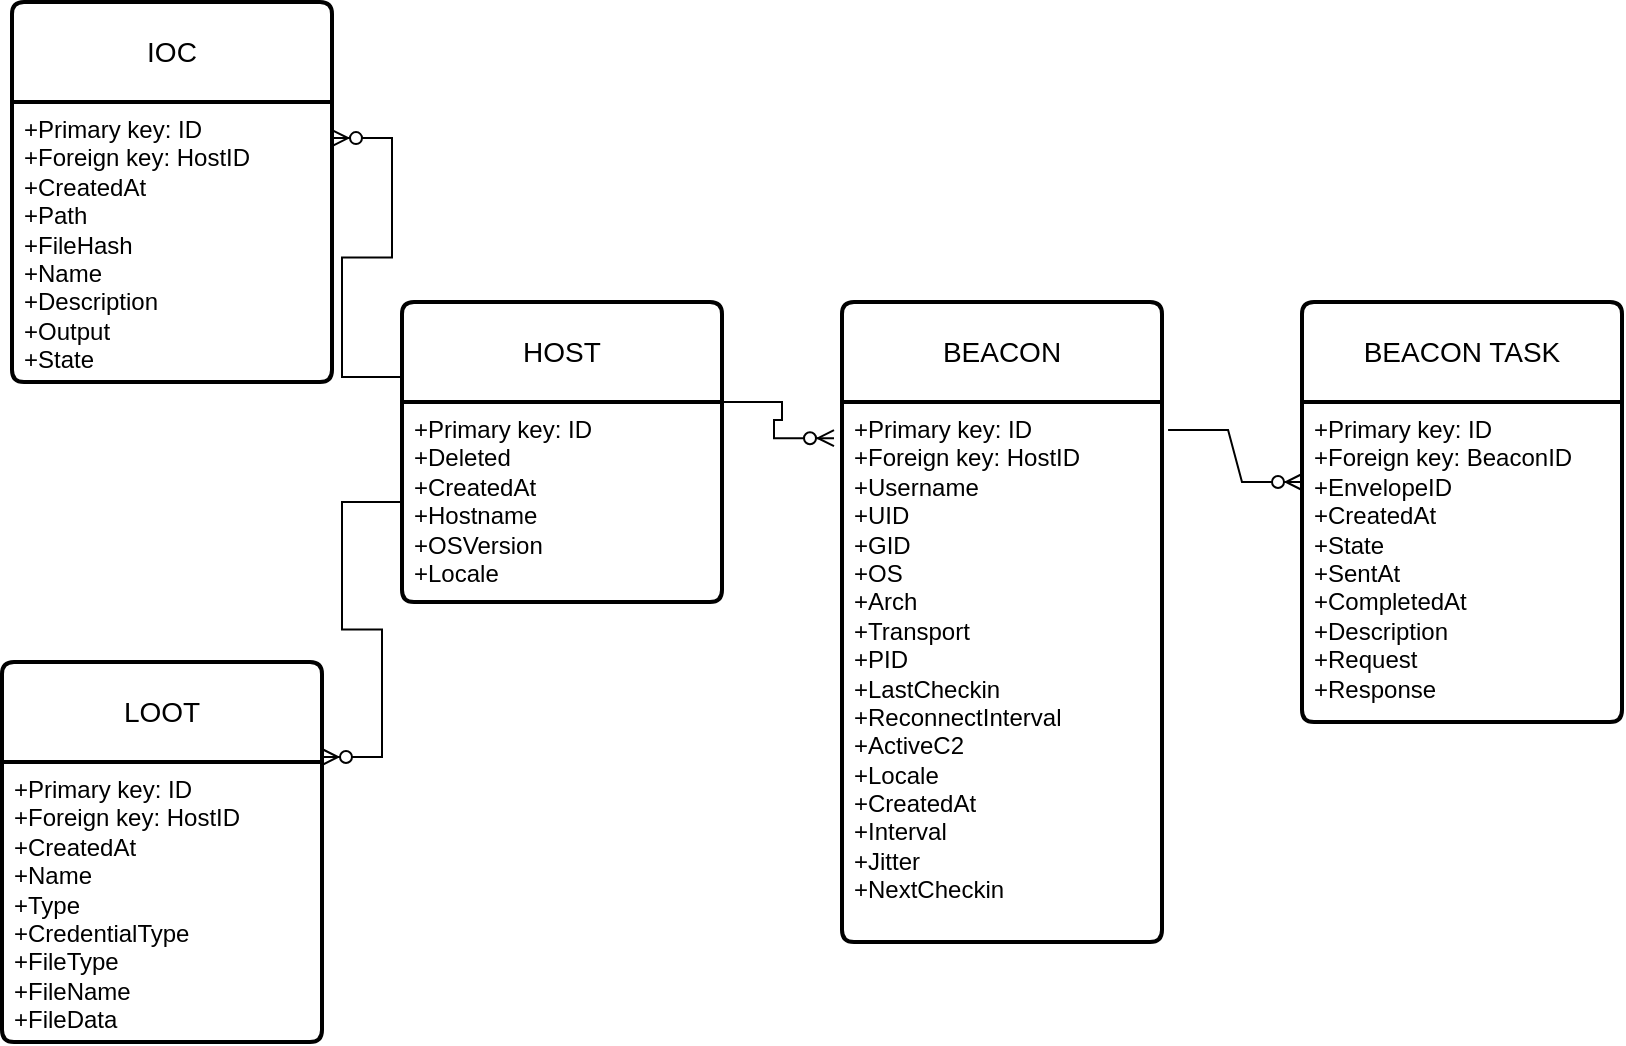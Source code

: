 <mxfile version="21.3.7" type="github">
  <diagram id="SJFAG4SczEoxknI5P3zI" name="DB relations">
    <mxGraphModel dx="1674" dy="766" grid="1" gridSize="10" guides="1" tooltips="1" connect="1" arrows="1" fold="1" page="1" pageScale="1" pageWidth="850" pageHeight="1100" math="0" shadow="0">
      <root>
        <mxCell id="0" />
        <mxCell id="1" parent="0" />
        <mxCell id="Svj4ogsYsY_IG6W5vvBa-7" value="" style="edgeStyle=entityRelationEdgeStyle;fontSize=12;html=1;endArrow=ERzeroToMany;endFill=1;rounded=0;exitX=1.019;exitY=0.052;exitDx=0;exitDy=0;entryX=0;entryY=0.25;entryDx=0;entryDy=0;exitPerimeter=0;" parent="1" source="NVAH7DP_aXur_OBvcybt-3" target="NVAH7DP_aXur_OBvcybt-5" edge="1">
          <mxGeometry width="100" height="100" relative="1" as="geometry">
            <mxPoint x="610" y="450" as="sourcePoint" />
            <mxPoint x="710" y="350" as="targetPoint" />
          </mxGeometry>
        </mxCell>
        <mxCell id="Svj4ogsYsY_IG6W5vvBa-9" value="" style="edgeStyle=entityRelationEdgeStyle;fontSize=12;html=1;endArrow=ERzeroToMany;endFill=1;rounded=0;exitX=0;exitY=0.25;exitDx=0;exitDy=0;entryX=1;entryY=0.129;entryDx=0;entryDy=0;entryPerimeter=0;" parent="1" source="NVAH7DP_aXur_OBvcybt-6" target="NVAH7DP_aXur_OBvcybt-11" edge="1">
          <mxGeometry width="100" height="100" relative="1" as="geometry">
            <mxPoint x="840" y="210" as="sourcePoint" />
            <mxPoint x="940" y="110" as="targetPoint" />
          </mxGeometry>
        </mxCell>
        <mxCell id="Svj4ogsYsY_IG6W5vvBa-13" value="" style="edgeStyle=entityRelationEdgeStyle;fontSize=12;html=1;endArrow=ERzeroToMany;endFill=1;rounded=0;exitX=0;exitY=0.5;exitDx=0;exitDy=0;entryX=1;entryY=0.25;entryDx=0;entryDy=0;" parent="1" source="NVAH7DP_aXur_OBvcybt-7" target="NVAH7DP_aXur_OBvcybt-8" edge="1">
          <mxGeometry width="100" height="100" relative="1" as="geometry">
            <mxPoint x="840" y="210" as="sourcePoint" />
            <mxPoint x="940" y="110" as="targetPoint" />
          </mxGeometry>
        </mxCell>
        <mxCell id="1KrKMVE1a5cAFhjisrMT-1" value="" style="edgeStyle=entityRelationEdgeStyle;fontSize=12;html=1;endArrow=ERzeroToMany;endFill=1;rounded=0;entryX=-0.025;entryY=0.067;entryDx=0;entryDy=0;exitX=1;exitY=0;exitDx=0;exitDy=0;entryPerimeter=0;" parent="1" source="NVAH7DP_aXur_OBvcybt-7" target="NVAH7DP_aXur_OBvcybt-3" edge="1">
          <mxGeometry width="100" height="100" relative="1" as="geometry">
            <mxPoint x="830" y="190" as="sourcePoint" />
            <mxPoint x="930" y="90" as="targetPoint" />
          </mxGeometry>
        </mxCell>
        <mxCell id="NVAH7DP_aXur_OBvcybt-2" value="BEACON" style="swimlane;childLayout=stackLayout;horizontal=1;startSize=50;horizontalStack=0;rounded=1;fontSize=14;fontStyle=0;strokeWidth=2;resizeParent=0;resizeLast=1;shadow=0;dashed=0;align=center;arcSize=4;whiteSpace=wrap;html=1;" vertex="1" parent="1">
          <mxGeometry x="450" y="270" width="160" height="320" as="geometry" />
        </mxCell>
        <mxCell id="NVAH7DP_aXur_OBvcybt-3" value="+Primary key: ID&lt;br&gt;+Foreign key: HostID&lt;br&gt;+Username&lt;br&gt;+UID&lt;br&gt;+GID&lt;br&gt;+OS&lt;br&gt;+Arch&lt;br&gt;+Transport&lt;br&gt;+PID&lt;br&gt;+LastCheckin&lt;br&gt;+ReconnectInterval&lt;br&gt;+ActiveC2&lt;br&gt;+Locale&lt;br&gt;+CreatedAt&lt;br&gt;+Interval&lt;br&gt;+Jitter&lt;br&gt;+NextCheckin" style="align=left;strokeColor=none;fillColor=none;spacingLeft=4;fontSize=12;verticalAlign=top;resizable=0;rotatable=0;part=1;html=1;" vertex="1" parent="NVAH7DP_aXur_OBvcybt-2">
          <mxGeometry y="50" width="160" height="270" as="geometry" />
        </mxCell>
        <mxCell id="NVAH7DP_aXur_OBvcybt-4" value="BEACON TASK" style="swimlane;childLayout=stackLayout;horizontal=1;startSize=50;horizontalStack=0;rounded=1;fontSize=14;fontStyle=0;strokeWidth=2;resizeParent=0;resizeLast=1;shadow=0;dashed=0;align=center;arcSize=4;whiteSpace=wrap;html=1;" vertex="1" parent="1">
          <mxGeometry x="680" y="270" width="160" height="210" as="geometry" />
        </mxCell>
        <mxCell id="NVAH7DP_aXur_OBvcybt-5" value="+Primary key: ID&lt;br&gt;+Foreign key: BeaconID&lt;br&gt;+EnvelopeID&lt;br&gt;+CreatedAt&lt;br&gt;+State&lt;br&gt;+SentAt&lt;br&gt;+CompletedAt&lt;br&gt;+Description&lt;br&gt;+Request&lt;br&gt;+Response" style="align=left;strokeColor=none;fillColor=none;spacingLeft=4;fontSize=12;verticalAlign=top;resizable=0;rotatable=0;part=1;html=1;" vertex="1" parent="NVAH7DP_aXur_OBvcybt-4">
          <mxGeometry y="50" width="160" height="160" as="geometry" />
        </mxCell>
        <mxCell id="NVAH7DP_aXur_OBvcybt-6" value="HOST" style="swimlane;childLayout=stackLayout;horizontal=1;startSize=50;horizontalStack=0;rounded=1;fontSize=14;fontStyle=0;strokeWidth=2;resizeParent=0;resizeLast=1;shadow=0;dashed=0;align=center;arcSize=4;whiteSpace=wrap;html=1;" vertex="1" parent="1">
          <mxGeometry x="230" y="270" width="160" height="150" as="geometry" />
        </mxCell>
        <mxCell id="NVAH7DP_aXur_OBvcybt-7" value="+Primary key: ID&lt;br&gt;+Deleted&lt;br&gt;+CreatedAt&lt;br&gt;+Hostname&lt;br&gt;+OSVersion&lt;br&gt;+Locale" style="align=left;strokeColor=none;fillColor=none;spacingLeft=4;fontSize=12;verticalAlign=top;resizable=0;rotatable=0;part=1;html=1;" vertex="1" parent="NVAH7DP_aXur_OBvcybt-6">
          <mxGeometry y="50" width="160" height="100" as="geometry" />
        </mxCell>
        <mxCell id="NVAH7DP_aXur_OBvcybt-8" value="LOOT" style="swimlane;childLayout=stackLayout;horizontal=1;startSize=50;horizontalStack=0;rounded=1;fontSize=14;fontStyle=0;strokeWidth=2;resizeParent=0;resizeLast=1;shadow=0;dashed=0;align=center;arcSize=4;whiteSpace=wrap;html=1;" vertex="1" parent="1">
          <mxGeometry x="30" y="450" width="160" height="190" as="geometry" />
        </mxCell>
        <mxCell id="NVAH7DP_aXur_OBvcybt-9" value="+Primary key: ID&lt;br&gt;+Foreign key: HostID&lt;br&gt;+CreatedAt&lt;br&gt;+Name&lt;br&gt;+Type&lt;br&gt;+CredentialType&lt;br&gt;+FileType&lt;br&gt;+FileName&lt;br&gt;+FileData" style="align=left;strokeColor=none;fillColor=none;spacingLeft=4;fontSize=12;verticalAlign=top;resizable=0;rotatable=0;part=1;html=1;" vertex="1" parent="NVAH7DP_aXur_OBvcybt-8">
          <mxGeometry y="50" width="160" height="140" as="geometry" />
        </mxCell>
        <mxCell id="NVAH7DP_aXur_OBvcybt-10" value="IOC" style="swimlane;childLayout=stackLayout;horizontal=1;startSize=50;horizontalStack=0;rounded=1;fontSize=14;fontStyle=0;strokeWidth=2;resizeParent=0;resizeLast=1;shadow=0;dashed=0;align=center;arcSize=4;whiteSpace=wrap;html=1;" vertex="1" parent="1">
          <mxGeometry x="35" y="120" width="160" height="190" as="geometry" />
        </mxCell>
        <mxCell id="NVAH7DP_aXur_OBvcybt-11" value="+Primary key: ID&lt;br&gt;+Foreign key: HostID&lt;br&gt;+CreatedAt&lt;br&gt;+Path&lt;br&gt;+FileHash&lt;br&gt;+Name&lt;br&gt;+Description&lt;br&gt;+Output&lt;br&gt;+State" style="align=left;strokeColor=none;fillColor=none;spacingLeft=4;fontSize=12;verticalAlign=top;resizable=0;rotatable=0;part=1;html=1;" vertex="1" parent="NVAH7DP_aXur_OBvcybt-10">
          <mxGeometry y="50" width="160" height="140" as="geometry" />
        </mxCell>
      </root>
    </mxGraphModel>
  </diagram>
</mxfile>
